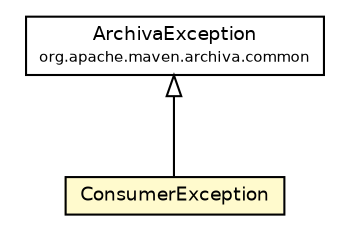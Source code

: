 #!/usr/local/bin/dot
#
# Class diagram 
# Generated by UmlGraph version 4.6 (http://www.spinellis.gr/sw/umlgraph)
#

digraph G {
	edge [fontname="Helvetica",fontsize=10,labelfontname="Helvetica",labelfontsize=10];
	node [fontname="Helvetica",fontsize=10,shape=plaintext];
	// org.apache.maven.archiva.common.ArchivaException
	c44262 [label=<<table border="0" cellborder="1" cellspacing="0" cellpadding="2" port="p" href="../common/ArchivaException.html">
		<tr><td><table border="0" cellspacing="0" cellpadding="1">
			<tr><td> ArchivaException </td></tr>
			<tr><td><font point-size="7.0"> org.apache.maven.archiva.common </font></td></tr>
		</table></td></tr>
		</table>>, fontname="Helvetica", fontcolor="black", fontsize=9.0];
	// org.apache.maven.archiva.consumers.ConsumerException
	c44307 [label=<<table border="0" cellborder="1" cellspacing="0" cellpadding="2" port="p" bgcolor="lemonChiffon" href="./ConsumerException.html">
		<tr><td><table border="0" cellspacing="0" cellpadding="1">
			<tr><td> ConsumerException </td></tr>
		</table></td></tr>
		</table>>, fontname="Helvetica", fontcolor="black", fontsize=9.0];
	//org.apache.maven.archiva.consumers.ConsumerException extends org.apache.maven.archiva.common.ArchivaException
	c44262:p -> c44307:p [dir=back,arrowtail=empty];
}

